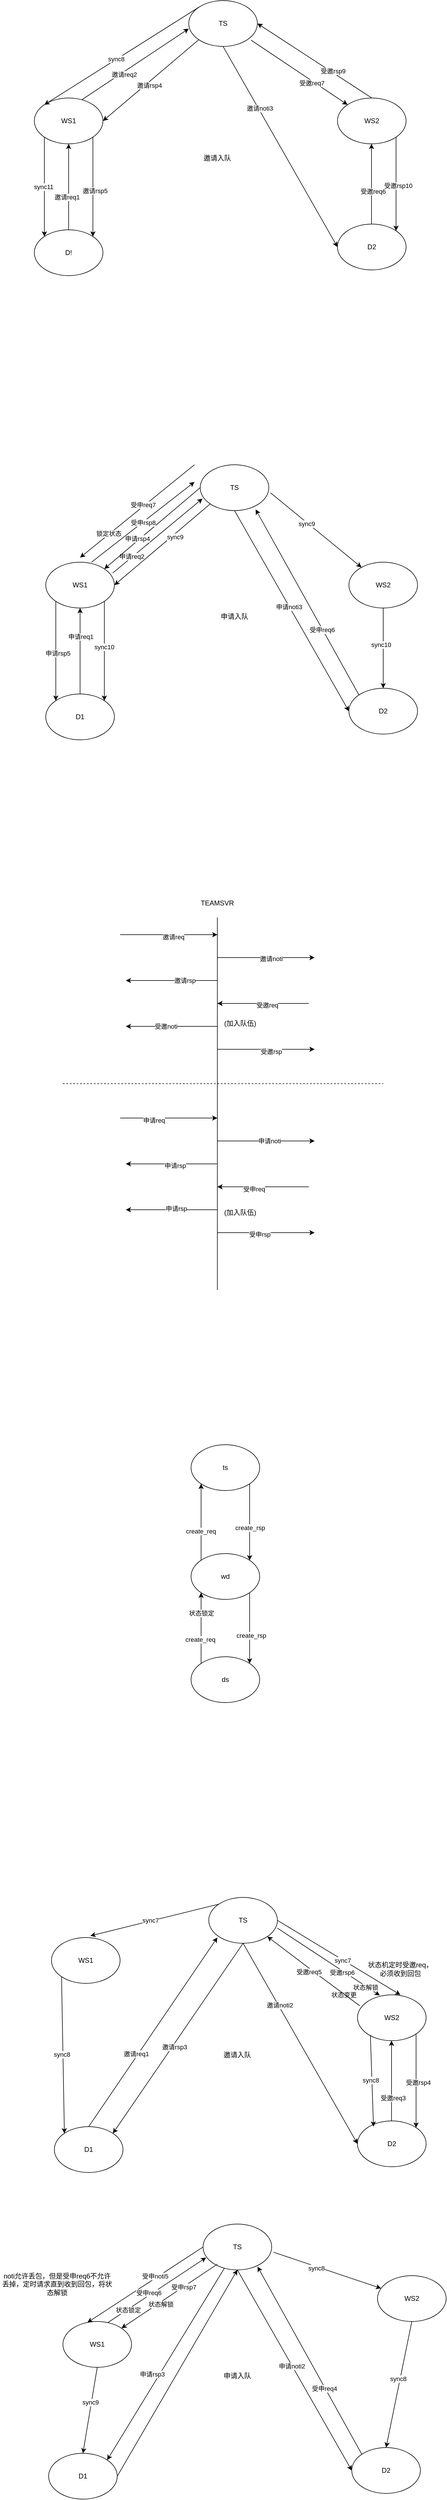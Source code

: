 <mxfile version="21.8.0" type="github">
  <diagram name="第 1 页" id="kYDKt0bIS9psy3Maj4CA">
    <mxGraphModel dx="1055" dy="1135" grid="1" gridSize="10" guides="1" tooltips="1" connect="1" arrows="1" fold="1" page="1" pageScale="1" pageWidth="827" pageHeight="1169" math="0" shadow="0">
      <root>
        <mxCell id="0" />
        <mxCell id="1" parent="0" />
        <mxCell id="k-n6cHFPc8PgsHtmHgzM-1" value="TS" style="ellipse;whiteSpace=wrap;html=1;" parent="1" vertex="1">
          <mxGeometry x="350" y="90" width="120" height="80" as="geometry" />
        </mxCell>
        <mxCell id="k-n6cHFPc8PgsHtmHgzM-2" value="WS1" style="ellipse;whiteSpace=wrap;html=1;" parent="1" vertex="1">
          <mxGeometry x="80" y="260" width="120" height="80" as="geometry" />
        </mxCell>
        <mxCell id="k-n6cHFPc8PgsHtmHgzM-3" value="WS2" style="ellipse;whiteSpace=wrap;html=1;" parent="1" vertex="1">
          <mxGeometry x="610" y="260" width="120" height="80" as="geometry" />
        </mxCell>
        <mxCell id="k-n6cHFPc8PgsHtmHgzM-4" value="D!" style="ellipse;whiteSpace=wrap;html=1;" parent="1" vertex="1">
          <mxGeometry x="80" y="490" width="120" height="80" as="geometry" />
        </mxCell>
        <mxCell id="k-n6cHFPc8PgsHtmHgzM-5" value="D2" style="ellipse;whiteSpace=wrap;html=1;" parent="1" vertex="1">
          <mxGeometry x="610" y="480" width="120" height="80" as="geometry" />
        </mxCell>
        <mxCell id="k-n6cHFPc8PgsHtmHgzM-6" value="" style="endArrow=classic;html=1;rounded=0;entryX=0.5;entryY=1;entryDx=0;entryDy=0;exitX=0.5;exitY=0;exitDx=0;exitDy=0;" parent="1" source="k-n6cHFPc8PgsHtmHgzM-4" target="k-n6cHFPc8PgsHtmHgzM-2" edge="1">
          <mxGeometry width="50" height="50" relative="1" as="geometry">
            <mxPoint x="160" y="480" as="sourcePoint" />
            <mxPoint x="210" y="430" as="targetPoint" />
            <Array as="points">
              <mxPoint x="140" y="420" />
            </Array>
          </mxGeometry>
        </mxCell>
        <mxCell id="k-n6cHFPc8PgsHtmHgzM-71" value="邀请req1" style="edgeLabel;html=1;align=center;verticalAlign=middle;resizable=0;points=[];" parent="k-n6cHFPc8PgsHtmHgzM-6" vertex="1" connectable="0">
          <mxGeometry x="-0.24" y="3" relative="1" as="geometry">
            <mxPoint as="offset" />
          </mxGeometry>
        </mxCell>
        <mxCell id="k-n6cHFPc8PgsHtmHgzM-8" value="" style="endArrow=classic;html=1;rounded=0;entryX=0.5;entryY=1;entryDx=0;entryDy=0;exitX=0.5;exitY=0;exitDx=0;exitDy=0;" parent="1" edge="1">
          <mxGeometry width="50" height="50" relative="1" as="geometry">
            <mxPoint x="669.5" y="480" as="sourcePoint" />
            <mxPoint x="669.5" y="340" as="targetPoint" />
          </mxGeometry>
        </mxCell>
        <mxCell id="k-n6cHFPc8PgsHtmHgzM-76" value="受邀req6" style="edgeLabel;html=1;align=center;verticalAlign=middle;resizable=0;points=[];" parent="k-n6cHFPc8PgsHtmHgzM-8" vertex="1" connectable="0">
          <mxGeometry x="-0.186" y="-1" relative="1" as="geometry">
            <mxPoint x="1" as="offset" />
          </mxGeometry>
        </mxCell>
        <mxCell id="k-n6cHFPc8PgsHtmHgzM-9" value="" style="endArrow=classic;html=1;rounded=0;entryX=0;entryY=0.613;entryDx=0;entryDy=0;exitX=0.692;exitY=0.038;exitDx=0;exitDy=0;exitPerimeter=0;entryPerimeter=0;" parent="1" source="k-n6cHFPc8PgsHtmHgzM-2" target="k-n6cHFPc8PgsHtmHgzM-1" edge="1">
          <mxGeometry width="50" height="50" relative="1" as="geometry">
            <mxPoint x="350" y="280" as="sourcePoint" />
            <mxPoint x="350" y="130" as="targetPoint" />
          </mxGeometry>
        </mxCell>
        <mxCell id="k-n6cHFPc8PgsHtmHgzM-72" value="邀请req2" style="edgeLabel;html=1;align=center;verticalAlign=middle;resizable=0;points=[];" parent="k-n6cHFPc8PgsHtmHgzM-9" vertex="1" connectable="0">
          <mxGeometry x="-0.234" y="-4" relative="1" as="geometry">
            <mxPoint as="offset" />
          </mxGeometry>
        </mxCell>
        <mxCell id="k-n6cHFPc8PgsHtmHgzM-10" value="" style="endArrow=classic;html=1;rounded=0;entryX=1;entryY=0.5;entryDx=0;entryDy=0;exitX=0.5;exitY=0;exitDx=0;exitDy=0;" parent="1" source="k-n6cHFPc8PgsHtmHgzM-3" target="k-n6cHFPc8PgsHtmHgzM-1" edge="1">
          <mxGeometry width="50" height="50" relative="1" as="geometry">
            <mxPoint x="150" y="270" as="sourcePoint" />
            <mxPoint x="360" y="140" as="targetPoint" />
          </mxGeometry>
        </mxCell>
        <mxCell id="k-n6cHFPc8PgsHtmHgzM-78" value="受邀rsp9" style="edgeLabel;html=1;align=center;verticalAlign=middle;resizable=0;points=[];" parent="k-n6cHFPc8PgsHtmHgzM-10" vertex="1" connectable="0">
          <mxGeometry x="-0.303" y="-3" relative="1" as="geometry">
            <mxPoint as="offset" />
          </mxGeometry>
        </mxCell>
        <mxCell id="k-n6cHFPc8PgsHtmHgzM-11" value="" style="endArrow=classic;html=1;rounded=0;entryX=1;entryY=0.5;entryDx=0;entryDy=0;exitX=0;exitY=1;exitDx=0;exitDy=0;" parent="1" source="k-n6cHFPc8PgsHtmHgzM-1" target="k-n6cHFPc8PgsHtmHgzM-2" edge="1">
          <mxGeometry width="50" height="50" relative="1" as="geometry">
            <mxPoint x="673" y="273" as="sourcePoint" />
            <mxPoint x="480" y="140" as="targetPoint" />
          </mxGeometry>
        </mxCell>
        <mxCell id="k-n6cHFPc8PgsHtmHgzM-74" value="邀请rsp4" style="edgeLabel;html=1;align=center;verticalAlign=middle;resizable=0;points=[];" parent="k-n6cHFPc8PgsHtmHgzM-11" vertex="1" connectable="0">
          <mxGeometry x="0.071" y="5" relative="1" as="geometry">
            <mxPoint as="offset" />
          </mxGeometry>
        </mxCell>
        <mxCell id="k-n6cHFPc8PgsHtmHgzM-12" value="" style="endArrow=classic;html=1;rounded=0;exitX=0.908;exitY=0.863;exitDx=0;exitDy=0;exitPerimeter=0;" parent="1" source="k-n6cHFPc8PgsHtmHgzM-1" target="k-n6cHFPc8PgsHtmHgzM-3" edge="1">
          <mxGeometry width="50" height="50" relative="1" as="geometry">
            <mxPoint x="460" y="160" as="sourcePoint" />
            <mxPoint x="192" y="282" as="targetPoint" />
          </mxGeometry>
        </mxCell>
        <mxCell id="k-n6cHFPc8PgsHtmHgzM-77" value="受邀req7" style="edgeLabel;html=1;align=center;verticalAlign=middle;resizable=0;points=[];" parent="k-n6cHFPc8PgsHtmHgzM-12" vertex="1" connectable="0">
          <mxGeometry x="0.275" y="-3" relative="1" as="geometry">
            <mxPoint as="offset" />
          </mxGeometry>
        </mxCell>
        <mxCell id="k-n6cHFPc8PgsHtmHgzM-13" value="" style="endArrow=classic;html=1;rounded=0;exitX=0.5;exitY=1;exitDx=0;exitDy=0;entryX=0;entryY=0.5;entryDx=0;entryDy=0;" parent="1" source="k-n6cHFPc8PgsHtmHgzM-1" target="k-n6cHFPc8PgsHtmHgzM-5" edge="1">
          <mxGeometry width="50" height="50" relative="1" as="geometry">
            <mxPoint x="469" y="169" as="sourcePoint" />
            <mxPoint x="637" y="282" as="targetPoint" />
          </mxGeometry>
        </mxCell>
        <mxCell id="k-n6cHFPc8PgsHtmHgzM-73" value="邀请noti3" style="edgeLabel;html=1;align=center;verticalAlign=middle;resizable=0;points=[];" parent="k-n6cHFPc8PgsHtmHgzM-13" vertex="1" connectable="0">
          <mxGeometry x="-0.377" y="2" relative="1" as="geometry">
            <mxPoint as="offset" />
          </mxGeometry>
        </mxCell>
        <mxCell id="k-n6cHFPc8PgsHtmHgzM-14" value="" style="endArrow=classic;html=1;rounded=0;entryX=1;entryY=0;entryDx=0;entryDy=0;exitX=1;exitY=1;exitDx=0;exitDy=0;" parent="1" source="k-n6cHFPc8PgsHtmHgzM-3" target="k-n6cHFPc8PgsHtmHgzM-5" edge="1">
          <mxGeometry width="50" height="50" relative="1" as="geometry">
            <mxPoint x="679.5" y="490" as="sourcePoint" />
            <mxPoint x="679.5" y="350" as="targetPoint" />
          </mxGeometry>
        </mxCell>
        <mxCell id="k-n6cHFPc8PgsHtmHgzM-82" value="受邀rsp10" style="edgeLabel;html=1;align=center;verticalAlign=middle;resizable=0;points=[];" parent="k-n6cHFPc8PgsHtmHgzM-14" vertex="1" connectable="0">
          <mxGeometry x="0.025" y="3" relative="1" as="geometry">
            <mxPoint as="offset" />
          </mxGeometry>
        </mxCell>
        <mxCell id="k-n6cHFPc8PgsHtmHgzM-15" value="" style="endArrow=classic;html=1;rounded=0;entryX=0;entryY=0;entryDx=0;entryDy=0;exitX=0;exitY=1;exitDx=0;exitDy=0;" parent="1" source="k-n6cHFPc8PgsHtmHgzM-2" target="k-n6cHFPc8PgsHtmHgzM-4" edge="1">
          <mxGeometry width="50" height="50" relative="1" as="geometry">
            <mxPoint x="150" y="500" as="sourcePoint" />
            <mxPoint x="150" y="350" as="targetPoint" />
            <Array as="points" />
          </mxGeometry>
        </mxCell>
        <mxCell id="k-n6cHFPc8PgsHtmHgzM-83" value="sync11" style="edgeLabel;html=1;align=center;verticalAlign=middle;resizable=0;points=[];" parent="k-n6cHFPc8PgsHtmHgzM-15" vertex="1" connectable="0">
          <mxGeometry x="-0.011" y="-2" relative="1" as="geometry">
            <mxPoint as="offset" />
          </mxGeometry>
        </mxCell>
        <mxCell id="k-n6cHFPc8PgsHtmHgzM-16" value="" style="endArrow=classic;html=1;rounded=0;entryX=1;entryY=0;entryDx=0;entryDy=0;exitX=1;exitY=1;exitDx=0;exitDy=0;" parent="1" source="k-n6cHFPc8PgsHtmHgzM-2" target="k-n6cHFPc8PgsHtmHgzM-4" edge="1">
          <mxGeometry width="50" height="50" relative="1" as="geometry">
            <mxPoint x="270" y="490" as="sourcePoint" />
            <mxPoint x="270" y="340" as="targetPoint" />
            <Array as="points" />
          </mxGeometry>
        </mxCell>
        <mxCell id="k-n6cHFPc8PgsHtmHgzM-75" value="邀请rsp5" style="edgeLabel;html=1;align=center;verticalAlign=middle;resizable=0;points=[];" parent="k-n6cHFPc8PgsHtmHgzM-16" vertex="1" connectable="0">
          <mxGeometry x="0.081" y="3" relative="1" as="geometry">
            <mxPoint as="offset" />
          </mxGeometry>
        </mxCell>
        <mxCell id="k-n6cHFPc8PgsHtmHgzM-17" value="" style="endArrow=classic;html=1;rounded=0;entryX=0;entryY=0;entryDx=0;entryDy=0;exitX=0;exitY=0;exitDx=0;exitDy=0;" parent="1" source="k-n6cHFPc8PgsHtmHgzM-1" target="k-n6cHFPc8PgsHtmHgzM-2" edge="1">
          <mxGeometry width="50" height="50" relative="1" as="geometry">
            <mxPoint x="268" y="148" as="sourcePoint" />
            <mxPoint x="90" y="260" as="targetPoint" />
          </mxGeometry>
        </mxCell>
        <mxCell id="k-n6cHFPc8PgsHtmHgzM-79" value="sync8" style="edgeLabel;html=1;align=center;verticalAlign=middle;resizable=0;points=[];" parent="k-n6cHFPc8PgsHtmHgzM-17" vertex="1" connectable="0">
          <mxGeometry x="0.065" y="-1" relative="1" as="geometry">
            <mxPoint as="offset" />
          </mxGeometry>
        </mxCell>
        <mxCell id="k-n6cHFPc8PgsHtmHgzM-18" value="TS" style="ellipse;whiteSpace=wrap;html=1;" parent="1" vertex="1">
          <mxGeometry x="370" y="900" width="120" height="80" as="geometry" />
        </mxCell>
        <mxCell id="k-n6cHFPc8PgsHtmHgzM-19" value="WS1" style="ellipse;whiteSpace=wrap;html=1;" parent="1" vertex="1">
          <mxGeometry x="100" y="1070" width="120" height="80" as="geometry" />
        </mxCell>
        <mxCell id="k-n6cHFPc8PgsHtmHgzM-20" value="WS2" style="ellipse;whiteSpace=wrap;html=1;" parent="1" vertex="1">
          <mxGeometry x="630" y="1070" width="120" height="80" as="geometry" />
        </mxCell>
        <mxCell id="k-n6cHFPc8PgsHtmHgzM-21" value="D1" style="ellipse;whiteSpace=wrap;html=1;" parent="1" vertex="1">
          <mxGeometry x="100" y="1300" width="120" height="80" as="geometry" />
        </mxCell>
        <mxCell id="k-n6cHFPc8PgsHtmHgzM-22" value="D2" style="ellipse;whiteSpace=wrap;html=1;" parent="1" vertex="1">
          <mxGeometry x="630" y="1290" width="120" height="80" as="geometry" />
        </mxCell>
        <mxCell id="k-n6cHFPc8PgsHtmHgzM-23" value="" style="endArrow=classic;html=1;rounded=0;entryX=0.5;entryY=1;entryDx=0;entryDy=0;exitX=0.5;exitY=0;exitDx=0;exitDy=0;" parent="1" source="k-n6cHFPc8PgsHtmHgzM-21" target="k-n6cHFPc8PgsHtmHgzM-19" edge="1">
          <mxGeometry width="50" height="50" relative="1" as="geometry">
            <mxPoint x="180" y="1290" as="sourcePoint" />
            <mxPoint x="230" y="1240" as="targetPoint" />
            <Array as="points">
              <mxPoint x="160" y="1230" />
            </Array>
          </mxGeometry>
        </mxCell>
        <mxCell id="k-n6cHFPc8PgsHtmHgzM-25" value="" style="endArrow=classic;html=1;rounded=0;exitX=0.975;exitY=0.238;exitDx=0;exitDy=0;exitPerimeter=0;entryX=0.033;entryY=0.738;entryDx=0;entryDy=0;entryPerimeter=0;" parent="1" source="k-n6cHFPc8PgsHtmHgzM-19" target="k-n6cHFPc8PgsHtmHgzM-18" edge="1">
          <mxGeometry width="50" height="50" relative="1" as="geometry">
            <mxPoint x="370" y="1090" as="sourcePoint" />
            <mxPoint x="360" y="960" as="targetPoint" />
          </mxGeometry>
        </mxCell>
        <mxCell id="k-n6cHFPc8PgsHtmHgzM-87" value="申请req2" style="edgeLabel;html=1;align=center;verticalAlign=middle;resizable=0;points=[];" parent="k-n6cHFPc8PgsHtmHgzM-25" vertex="1" connectable="0">
          <mxGeometry x="-0.394" y="1" relative="1" as="geometry">
            <mxPoint x="-14" y="11" as="offset" />
          </mxGeometry>
        </mxCell>
        <mxCell id="k-n6cHFPc8PgsHtmHgzM-27" value="" style="endArrow=classic;html=1;rounded=0;entryX=1;entryY=0.5;entryDx=0;entryDy=0;exitX=0;exitY=1;exitDx=0;exitDy=0;" parent="1" source="k-n6cHFPc8PgsHtmHgzM-18" target="k-n6cHFPc8PgsHtmHgzM-19" edge="1">
          <mxGeometry width="50" height="50" relative="1" as="geometry">
            <mxPoint x="693" y="1083" as="sourcePoint" />
            <mxPoint x="500" y="950" as="targetPoint" />
          </mxGeometry>
        </mxCell>
        <mxCell id="k-n6cHFPc8PgsHtmHgzM-96" value="sync9" style="edgeLabel;html=1;align=center;verticalAlign=middle;resizable=0;points=[];" parent="k-n6cHFPc8PgsHtmHgzM-27" vertex="1" connectable="0">
          <mxGeometry x="-0.225" y="4" relative="1" as="geometry">
            <mxPoint as="offset" />
          </mxGeometry>
        </mxCell>
        <mxCell id="k-n6cHFPc8PgsHtmHgzM-28" value="" style="endArrow=classic;html=1;rounded=0;exitX=1.025;exitY=0.613;exitDx=0;exitDy=0;exitPerimeter=0;" parent="1" source="k-n6cHFPc8PgsHtmHgzM-18" target="k-n6cHFPc8PgsHtmHgzM-20" edge="1">
          <mxGeometry width="50" height="50" relative="1" as="geometry">
            <mxPoint x="480" y="970" as="sourcePoint" />
            <mxPoint x="212" y="1092" as="targetPoint" />
          </mxGeometry>
        </mxCell>
        <mxCell id="k-n6cHFPc8PgsHtmHgzM-95" value="sync9" style="edgeLabel;html=1;align=center;verticalAlign=middle;resizable=0;points=[];" parent="k-n6cHFPc8PgsHtmHgzM-28" vertex="1" connectable="0">
          <mxGeometry x="-0.192" y="-2" relative="1" as="geometry">
            <mxPoint as="offset" />
          </mxGeometry>
        </mxCell>
        <mxCell id="k-n6cHFPc8PgsHtmHgzM-29" value="" style="endArrow=classic;html=1;rounded=0;exitX=0.5;exitY=1;exitDx=0;exitDy=0;entryX=0;entryY=0.5;entryDx=0;entryDy=0;" parent="1" source="k-n6cHFPc8PgsHtmHgzM-18" target="k-n6cHFPc8PgsHtmHgzM-22" edge="1">
          <mxGeometry width="50" height="50" relative="1" as="geometry">
            <mxPoint x="489" y="979" as="sourcePoint" />
            <mxPoint x="657" y="1092" as="targetPoint" />
          </mxGeometry>
        </mxCell>
        <mxCell id="k-n6cHFPc8PgsHtmHgzM-88" value="申请noti3" style="edgeLabel;html=1;align=center;verticalAlign=middle;resizable=0;points=[];" parent="k-n6cHFPc8PgsHtmHgzM-29" vertex="1" connectable="0">
          <mxGeometry x="-0.043" y="-1" relative="1" as="geometry">
            <mxPoint as="offset" />
          </mxGeometry>
        </mxCell>
        <mxCell id="k-n6cHFPc8PgsHtmHgzM-30" value="" style="endArrow=classic;html=1;rounded=0;entryX=0.5;entryY=0;entryDx=0;entryDy=0;exitX=0.5;exitY=1;exitDx=0;exitDy=0;" parent="1" source="k-n6cHFPc8PgsHtmHgzM-20" target="k-n6cHFPc8PgsHtmHgzM-22" edge="1">
          <mxGeometry width="50" height="50" relative="1" as="geometry">
            <mxPoint x="699.5" y="1300" as="sourcePoint" />
            <mxPoint x="699.5" y="1160" as="targetPoint" />
          </mxGeometry>
        </mxCell>
        <mxCell id="k-n6cHFPc8PgsHtmHgzM-98" value="sync10" style="edgeLabel;html=1;align=center;verticalAlign=middle;resizable=0;points=[];" parent="k-n6cHFPc8PgsHtmHgzM-30" vertex="1" connectable="0">
          <mxGeometry x="-0.086" y="-4" relative="1" as="geometry">
            <mxPoint as="offset" />
          </mxGeometry>
        </mxCell>
        <mxCell id="k-n6cHFPc8PgsHtmHgzM-31" value="" style="endArrow=classic;html=1;rounded=0;entryX=0;entryY=0;entryDx=0;entryDy=0;exitX=0;exitY=1;exitDx=0;exitDy=0;" parent="1" source="k-n6cHFPc8PgsHtmHgzM-19" target="k-n6cHFPc8PgsHtmHgzM-21" edge="1">
          <mxGeometry width="50" height="50" relative="1" as="geometry">
            <mxPoint x="170" y="1310" as="sourcePoint" />
            <mxPoint x="170" y="1160" as="targetPoint" />
            <Array as="points" />
          </mxGeometry>
        </mxCell>
        <mxCell id="k-n6cHFPc8PgsHtmHgzM-90" value="申请rsp5" style="edgeLabel;html=1;align=center;verticalAlign=middle;resizable=0;points=[];" parent="k-n6cHFPc8PgsHtmHgzM-31" vertex="1" connectable="0">
          <mxGeometry x="0.035" y="3" relative="1" as="geometry">
            <mxPoint as="offset" />
          </mxGeometry>
        </mxCell>
        <mxCell id="k-n6cHFPc8PgsHtmHgzM-32" value="" style="endArrow=classic;html=1;rounded=0;entryX=1;entryY=0;entryDx=0;entryDy=0;exitX=1;exitY=1;exitDx=0;exitDy=0;" parent="1" source="k-n6cHFPc8PgsHtmHgzM-19" target="k-n6cHFPc8PgsHtmHgzM-21" edge="1">
          <mxGeometry width="50" height="50" relative="1" as="geometry">
            <mxPoint x="290" y="1300" as="sourcePoint" />
            <mxPoint x="290" y="1150" as="targetPoint" />
            <Array as="points" />
          </mxGeometry>
        </mxCell>
        <mxCell id="k-n6cHFPc8PgsHtmHgzM-86" value="申请req1" style="edgeLabel;html=1;align=center;verticalAlign=middle;resizable=0;points=[];" parent="k-n6cHFPc8PgsHtmHgzM-32" vertex="1" connectable="0">
          <mxGeometry x="0.184" y="3" relative="1" as="geometry">
            <mxPoint x="-45" y="-41" as="offset" />
          </mxGeometry>
        </mxCell>
        <mxCell id="k-n6cHFPc8PgsHtmHgzM-97" value="sync10" style="edgeLabel;html=1;align=center;verticalAlign=middle;resizable=0;points=[];" parent="k-n6cHFPc8PgsHtmHgzM-32" vertex="1" connectable="0">
          <mxGeometry x="-0.081" y="-1" relative="1" as="geometry">
            <mxPoint as="offset" />
          </mxGeometry>
        </mxCell>
        <mxCell id="k-n6cHFPc8PgsHtmHgzM-33" value="" style="endArrow=classic;html=1;rounded=0;entryX=1;entryY=0;entryDx=0;entryDy=0;exitX=0;exitY=0.5;exitDx=0;exitDy=0;" parent="1" source="k-n6cHFPc8PgsHtmHgzM-18" target="k-n6cHFPc8PgsHtmHgzM-19" edge="1">
          <mxGeometry width="50" height="50" relative="1" as="geometry">
            <mxPoint x="288" y="958" as="sourcePoint" />
            <mxPoint x="110" y="1070" as="targetPoint" />
          </mxGeometry>
        </mxCell>
        <mxCell id="k-n6cHFPc8PgsHtmHgzM-89" value="申请rsp4" style="edgeLabel;html=1;align=center;verticalAlign=middle;resizable=0;points=[];" parent="k-n6cHFPc8PgsHtmHgzM-33" vertex="1" connectable="0">
          <mxGeometry x="0.171" y="-1" relative="1" as="geometry">
            <mxPoint x="-11" y="7" as="offset" />
          </mxGeometry>
        </mxCell>
        <mxCell id="k-n6cHFPc8PgsHtmHgzM-35" value="" style="endArrow=classic;html=1;rounded=0;entryX=1;entryY=0;entryDx=0;entryDy=0;" parent="1" edge="1">
          <mxGeometry width="50" height="50" relative="1" as="geometry">
            <mxPoint x="360" y="900" as="sourcePoint" />
            <mxPoint x="160" y="1062" as="targetPoint" />
          </mxGeometry>
        </mxCell>
        <mxCell id="k-n6cHFPc8PgsHtmHgzM-93" value="锁定状态" style="edgeLabel;html=1;align=center;verticalAlign=middle;resizable=0;points=[];" parent="k-n6cHFPc8PgsHtmHgzM-35" vertex="1" connectable="0">
          <mxGeometry x="0.262" y="-3" relative="1" as="geometry">
            <mxPoint x="-22" y="20" as="offset" />
          </mxGeometry>
        </mxCell>
        <mxCell id="k-n6cHFPc8PgsHtmHgzM-36" value="" style="endArrow=classic;html=1;rounded=0;exitX=0.667;exitY=0;exitDx=0;exitDy=0;exitPerimeter=0;" parent="1" source="k-n6cHFPc8PgsHtmHgzM-19" edge="1">
          <mxGeometry width="50" height="50" relative="1" as="geometry">
            <mxPoint x="200" y="1080" as="sourcePoint" />
            <mxPoint x="360" y="930" as="targetPoint" />
          </mxGeometry>
        </mxCell>
        <mxCell id="k-n6cHFPc8PgsHtmHgzM-92" value="受申req7" style="edgeLabel;html=1;align=center;verticalAlign=middle;resizable=0;points=[];" parent="k-n6cHFPc8PgsHtmHgzM-36" vertex="1" connectable="0">
          <mxGeometry x="0.204" y="-4" relative="1" as="geometry">
            <mxPoint x="-21" y="-19" as="offset" />
          </mxGeometry>
        </mxCell>
        <mxCell id="k-n6cHFPc8PgsHtmHgzM-94" value="受申rsp8" style="edgeLabel;html=1;align=center;verticalAlign=middle;resizable=0;points=[];" parent="k-n6cHFPc8PgsHtmHgzM-36" vertex="1" connectable="0">
          <mxGeometry x="-0.005" y="-1" relative="1" as="geometry">
            <mxPoint as="offset" />
          </mxGeometry>
        </mxCell>
        <mxCell id="k-n6cHFPc8PgsHtmHgzM-37" value="" style="endArrow=classic;html=1;rounded=0;entryX=0.808;entryY=0.975;entryDx=0;entryDy=0;entryPerimeter=0;exitX=0;exitY=0;exitDx=0;exitDy=0;" parent="1" source="k-n6cHFPc8PgsHtmHgzM-22" target="k-n6cHFPc8PgsHtmHgzM-18" edge="1">
          <mxGeometry width="50" height="50" relative="1" as="geometry">
            <mxPoint x="650" y="1260" as="sourcePoint" />
            <mxPoint x="640" y="1340" as="targetPoint" />
          </mxGeometry>
        </mxCell>
        <mxCell id="k-n6cHFPc8PgsHtmHgzM-91" value="受申req6" style="edgeLabel;html=1;align=center;verticalAlign=middle;resizable=0;points=[];" parent="k-n6cHFPc8PgsHtmHgzM-37" vertex="1" connectable="0">
          <mxGeometry x="-0.294" y="1" relative="1" as="geometry">
            <mxPoint as="offset" />
          </mxGeometry>
        </mxCell>
        <mxCell id="k-n6cHFPc8PgsHtmHgzM-38" value="邀请入队" style="text;html=1;strokeColor=none;fillColor=none;align=center;verticalAlign=middle;whiteSpace=wrap;rounded=0;" parent="1" vertex="1">
          <mxGeometry x="370" y="350" width="60" height="30" as="geometry" />
        </mxCell>
        <mxCell id="k-n6cHFPc8PgsHtmHgzM-39" value="申请入队" style="text;html=1;strokeColor=none;fillColor=none;align=center;verticalAlign=middle;whiteSpace=wrap;rounded=0;" parent="1" vertex="1">
          <mxGeometry x="400" y="1150" width="60" height="30" as="geometry" />
        </mxCell>
        <mxCell id="k-n6cHFPc8PgsHtmHgzM-40" value="" style="endArrow=none;html=1;rounded=0;arcSize=12;" parent="1" edge="1">
          <mxGeometry width="50" height="50" relative="1" as="geometry">
            <mxPoint x="400" y="2340" as="sourcePoint" />
            <mxPoint x="400" y="1690" as="targetPoint" />
          </mxGeometry>
        </mxCell>
        <mxCell id="k-n6cHFPc8PgsHtmHgzM-41" value="" style="endArrow=classic;html=1;rounded=0;arcSize=12;" parent="1" edge="1">
          <mxGeometry width="50" height="50" relative="1" as="geometry">
            <mxPoint x="230" y="1720" as="sourcePoint" />
            <mxPoint x="400" y="1720" as="targetPoint" />
          </mxGeometry>
        </mxCell>
        <mxCell id="k-n6cHFPc8PgsHtmHgzM-47" value="邀请req" style="edgeLabel;html=1;align=center;verticalAlign=middle;resizable=0;points=[];arcSize=12;" parent="k-n6cHFPc8PgsHtmHgzM-41" vertex="1" connectable="0">
          <mxGeometry x="0.094" y="-4" relative="1" as="geometry">
            <mxPoint as="offset" />
          </mxGeometry>
        </mxCell>
        <mxCell id="k-n6cHFPc8PgsHtmHgzM-42" value="" style="endArrow=classic;html=1;rounded=0;arcSize=12;" parent="1" edge="1">
          <mxGeometry width="50" height="50" relative="1" as="geometry">
            <mxPoint x="400" y="1760" as="sourcePoint" />
            <mxPoint x="570" y="1760" as="targetPoint" />
          </mxGeometry>
        </mxCell>
        <mxCell id="k-n6cHFPc8PgsHtmHgzM-48" value="邀请noti" style="edgeLabel;html=1;align=center;verticalAlign=middle;resizable=0;points=[];arcSize=12;" parent="k-n6cHFPc8PgsHtmHgzM-42" vertex="1" connectable="0">
          <mxGeometry x="0.106" y="-2" relative="1" as="geometry">
            <mxPoint as="offset" />
          </mxGeometry>
        </mxCell>
        <mxCell id="k-n6cHFPc8PgsHtmHgzM-43" value="" style="endArrow=classic;html=1;rounded=0;arcSize=12;" parent="1" edge="1">
          <mxGeometry width="50" height="50" relative="1" as="geometry">
            <mxPoint x="400" y="1920" as="sourcePoint" />
            <mxPoint x="570" y="1920" as="targetPoint" />
          </mxGeometry>
        </mxCell>
        <mxCell id="k-n6cHFPc8PgsHtmHgzM-51" value="受邀rsp" style="edgeLabel;html=1;align=center;verticalAlign=middle;resizable=0;points=[];arcSize=12;" parent="k-n6cHFPc8PgsHtmHgzM-43" vertex="1" connectable="0">
          <mxGeometry x="0.106" y="-4" relative="1" as="geometry">
            <mxPoint as="offset" />
          </mxGeometry>
        </mxCell>
        <mxCell id="k-n6cHFPc8PgsHtmHgzM-44" value="" style="endArrow=classic;html=1;rounded=0;arcSize=12;" parent="1" edge="1">
          <mxGeometry width="50" height="50" relative="1" as="geometry">
            <mxPoint x="230" y="2040" as="sourcePoint" />
            <mxPoint x="400" y="2040" as="targetPoint" />
          </mxGeometry>
        </mxCell>
        <mxCell id="k-n6cHFPc8PgsHtmHgzM-52" value="申请req" style="edgeLabel;html=1;align=center;verticalAlign=middle;resizable=0;points=[];arcSize=12;" parent="k-n6cHFPc8PgsHtmHgzM-44" vertex="1" connectable="0">
          <mxGeometry x="-0.306" y="-4" relative="1" as="geometry">
            <mxPoint as="offset" />
          </mxGeometry>
        </mxCell>
        <mxCell id="k-n6cHFPc8PgsHtmHgzM-45" value="" style="endArrow=classic;html=1;rounded=0;arcSize=12;" parent="1" edge="1">
          <mxGeometry width="50" height="50" relative="1" as="geometry">
            <mxPoint x="400" y="2080" as="sourcePoint" />
            <mxPoint x="570" y="2080" as="targetPoint" />
          </mxGeometry>
        </mxCell>
        <mxCell id="k-n6cHFPc8PgsHtmHgzM-53" value="申请noti" style="edgeLabel;html=1;align=center;verticalAlign=middle;resizable=0;points=[];arcSize=12;" parent="k-n6cHFPc8PgsHtmHgzM-45" vertex="1" connectable="0">
          <mxGeometry x="0.071" relative="1" as="geometry">
            <mxPoint as="offset" />
          </mxGeometry>
        </mxCell>
        <mxCell id="k-n6cHFPc8PgsHtmHgzM-46" value="" style="endArrow=classic;html=1;rounded=0;arcSize=12;" parent="1" edge="1">
          <mxGeometry width="50" height="50" relative="1" as="geometry">
            <mxPoint x="400" y="2240" as="sourcePoint" />
            <mxPoint x="570" y="2240" as="targetPoint" />
          </mxGeometry>
        </mxCell>
        <mxCell id="k-n6cHFPc8PgsHtmHgzM-69" value="受申rsp" style="edgeLabel;html=1;align=center;verticalAlign=middle;resizable=0;points=[];arcSize=12;" parent="k-n6cHFPc8PgsHtmHgzM-46" vertex="1" connectable="0">
          <mxGeometry x="-0.129" y="-3" relative="1" as="geometry">
            <mxPoint as="offset" />
          </mxGeometry>
        </mxCell>
        <mxCell id="k-n6cHFPc8PgsHtmHgzM-50" value="TEAMSVR" style="text;html=1;strokeColor=none;fillColor=none;align=center;verticalAlign=middle;whiteSpace=wrap;rounded=0;arcSize=12;" parent="1" vertex="1">
          <mxGeometry x="370" y="1650" width="60" height="30" as="geometry" />
        </mxCell>
        <mxCell id="k-n6cHFPc8PgsHtmHgzM-54" value="" style="endArrow=classic;html=1;rounded=0;arcSize=12;" parent="1" edge="1">
          <mxGeometry width="50" height="50" relative="1" as="geometry">
            <mxPoint x="400" y="1800" as="sourcePoint" />
            <mxPoint x="240" y="1800" as="targetPoint" />
          </mxGeometry>
        </mxCell>
        <mxCell id="k-n6cHFPc8PgsHtmHgzM-61" value="邀请rsp" style="edgeLabel;html=1;align=center;verticalAlign=middle;resizable=0;points=[];arcSize=12;" parent="k-n6cHFPc8PgsHtmHgzM-54" vertex="1" connectable="0">
          <mxGeometry x="-0.287" relative="1" as="geometry">
            <mxPoint as="offset" />
          </mxGeometry>
        </mxCell>
        <mxCell id="k-n6cHFPc8PgsHtmHgzM-55" value="" style="endArrow=classic;html=1;rounded=0;arcSize=12;" parent="1" edge="1">
          <mxGeometry width="50" height="50" relative="1" as="geometry">
            <mxPoint x="560" y="1840" as="sourcePoint" />
            <mxPoint x="400" y="1840" as="targetPoint" />
          </mxGeometry>
        </mxCell>
        <mxCell id="k-n6cHFPc8PgsHtmHgzM-62" value="受邀req" style="edgeLabel;html=1;align=center;verticalAlign=middle;resizable=0;points=[];arcSize=12;" parent="k-n6cHFPc8PgsHtmHgzM-55" vertex="1" connectable="0">
          <mxGeometry x="-0.087" y="3" relative="1" as="geometry">
            <mxPoint as="offset" />
          </mxGeometry>
        </mxCell>
        <mxCell id="k-n6cHFPc8PgsHtmHgzM-56" value="" style="endArrow=classic;html=1;rounded=0;arcSize=12;" parent="1" edge="1">
          <mxGeometry width="50" height="50" relative="1" as="geometry">
            <mxPoint x="400" y="1880" as="sourcePoint" />
            <mxPoint x="240" y="1880" as="targetPoint" />
          </mxGeometry>
        </mxCell>
        <mxCell id="k-n6cHFPc8PgsHtmHgzM-63" value="受邀noti" style="edgeLabel;html=1;align=center;verticalAlign=middle;resizable=0;points=[];arcSize=12;" parent="k-n6cHFPc8PgsHtmHgzM-56" vertex="1" connectable="0">
          <mxGeometry x="0.125" relative="1" as="geometry">
            <mxPoint as="offset" />
          </mxGeometry>
        </mxCell>
        <mxCell id="k-n6cHFPc8PgsHtmHgzM-57" value="" style="endArrow=classic;html=1;rounded=0;arcSize=12;" parent="1" edge="1">
          <mxGeometry width="50" height="50" relative="1" as="geometry">
            <mxPoint x="400" y="2120" as="sourcePoint" />
            <mxPoint x="240" y="2120" as="targetPoint" />
          </mxGeometry>
        </mxCell>
        <mxCell id="k-n6cHFPc8PgsHtmHgzM-67" value="申请rsp" style="edgeLabel;html=1;align=center;verticalAlign=middle;resizable=0;points=[];arcSize=12;" parent="k-n6cHFPc8PgsHtmHgzM-57" vertex="1" connectable="0">
          <mxGeometry x="-0.075" y="3" relative="1" as="geometry">
            <mxPoint as="offset" />
          </mxGeometry>
        </mxCell>
        <mxCell id="k-n6cHFPc8PgsHtmHgzM-58" value="" style="endArrow=classic;html=1;rounded=0;arcSize=12;" parent="1" edge="1">
          <mxGeometry width="50" height="50" relative="1" as="geometry">
            <mxPoint x="560" y="2160" as="sourcePoint" />
            <mxPoint x="400" y="2160" as="targetPoint" />
          </mxGeometry>
        </mxCell>
        <mxCell id="k-n6cHFPc8PgsHtmHgzM-65" value="受申req" style="edgeLabel;html=1;align=center;verticalAlign=middle;resizable=0;points=[];arcSize=12;" parent="k-n6cHFPc8PgsHtmHgzM-58" vertex="1" connectable="0">
          <mxGeometry x="0.2" y="4" relative="1" as="geometry">
            <mxPoint as="offset" />
          </mxGeometry>
        </mxCell>
        <mxCell id="k-n6cHFPc8PgsHtmHgzM-59" value="" style="endArrow=classic;html=1;rounded=0;arcSize=12;" parent="1" edge="1">
          <mxGeometry width="50" height="50" relative="1" as="geometry">
            <mxPoint x="400" y="2200" as="sourcePoint" />
            <mxPoint x="240" y="2200" as="targetPoint" />
          </mxGeometry>
        </mxCell>
        <mxCell id="k-n6cHFPc8PgsHtmHgzM-68" value="申请rsp" style="edgeLabel;html=1;align=center;verticalAlign=middle;resizable=0;points=[];arcSize=12;" parent="k-n6cHFPc8PgsHtmHgzM-59" vertex="1" connectable="0">
          <mxGeometry x="-0.1" y="-2" relative="1" as="geometry">
            <mxPoint as="offset" />
          </mxGeometry>
        </mxCell>
        <mxCell id="k-n6cHFPc8PgsHtmHgzM-60" value="" style="endArrow=none;dashed=1;html=1;rounded=0;" parent="1" edge="1">
          <mxGeometry width="50" height="50" relative="1" as="geometry">
            <mxPoint x="130" y="1980" as="sourcePoint" />
            <mxPoint x="690" y="1980" as="targetPoint" />
          </mxGeometry>
        </mxCell>
        <mxCell id="k-n6cHFPc8PgsHtmHgzM-64" value="(加入队伍)" style="text;html=1;strokeColor=none;fillColor=none;align=center;verticalAlign=middle;whiteSpace=wrap;rounded=0;arcSize=12;" parent="1" vertex="1">
          <mxGeometry x="410" y="1860" width="60" height="30" as="geometry" />
        </mxCell>
        <mxCell id="k-n6cHFPc8PgsHtmHgzM-70" value="(加入队伍)" style="text;html=1;strokeColor=none;fillColor=none;align=center;verticalAlign=middle;whiteSpace=wrap;rounded=0;arcSize=12;" parent="1" vertex="1">
          <mxGeometry x="410" y="2190" width="60" height="30" as="geometry" />
        </mxCell>
        <mxCell id="k-n6cHFPc8PgsHtmHgzM-99" value="ts" style="ellipse;whiteSpace=wrap;html=1;" parent="1" vertex="1">
          <mxGeometry x="354" y="2610" width="120" height="80" as="geometry" />
        </mxCell>
        <mxCell id="k-n6cHFPc8PgsHtmHgzM-100" value="wd" style="ellipse;whiteSpace=wrap;html=1;" parent="1" vertex="1">
          <mxGeometry x="354" y="2800" width="120" height="80" as="geometry" />
        </mxCell>
        <mxCell id="k-n6cHFPc8PgsHtmHgzM-102" value="ds" style="ellipse;whiteSpace=wrap;html=1;" parent="1" vertex="1">
          <mxGeometry x="354" y="2980" width="120" height="80" as="geometry" />
        </mxCell>
        <mxCell id="k-n6cHFPc8PgsHtmHgzM-104" value="" style="endArrow=classic;html=1;rounded=0;exitX=0;exitY=0;exitDx=0;exitDy=0;entryX=0;entryY=1;entryDx=0;entryDy=0;" parent="1" source="k-n6cHFPc8PgsHtmHgzM-102" target="k-n6cHFPc8PgsHtmHgzM-100" edge="1">
          <mxGeometry width="50" height="50" relative="1" as="geometry">
            <mxPoint x="380" y="2920" as="sourcePoint" />
            <mxPoint x="430" y="2870" as="targetPoint" />
          </mxGeometry>
        </mxCell>
        <mxCell id="k-n6cHFPc8PgsHtmHgzM-108" value="create_req" style="edgeLabel;html=1;align=center;verticalAlign=middle;resizable=0;points=[];" parent="k-n6cHFPc8PgsHtmHgzM-104" vertex="1" connectable="0">
          <mxGeometry x="-0.032" y="-1" relative="1" as="geometry">
            <mxPoint x="-3" y="18" as="offset" />
          </mxGeometry>
        </mxCell>
        <mxCell id="k-n6cHFPc8PgsHtmHgzM-111" value="状态锁定" style="edgeLabel;html=1;align=center;verticalAlign=middle;resizable=0;points=[];" parent="k-n6cHFPc8PgsHtmHgzM-104" vertex="1" connectable="0">
          <mxGeometry x="0.421" relative="1" as="geometry">
            <mxPoint as="offset" />
          </mxGeometry>
        </mxCell>
        <mxCell id="k-n6cHFPc8PgsHtmHgzM-105" value="" style="endArrow=classic;html=1;rounded=0;exitX=1;exitY=1;exitDx=0;exitDy=0;entryX=1;entryY=0;entryDx=0;entryDy=0;" parent="1" source="k-n6cHFPc8PgsHtmHgzM-100" target="k-n6cHFPc8PgsHtmHgzM-102" edge="1">
          <mxGeometry width="50" height="50" relative="1" as="geometry">
            <mxPoint x="590" y="3064" as="sourcePoint" />
            <mxPoint x="590" y="2890" as="targetPoint" />
          </mxGeometry>
        </mxCell>
        <mxCell id="k-n6cHFPc8PgsHtmHgzM-113" value="create_rsp" style="edgeLabel;html=1;align=center;verticalAlign=middle;resizable=0;points=[];" parent="k-n6cHFPc8PgsHtmHgzM-105" vertex="1" connectable="0">
          <mxGeometry x="0.211" y="2" relative="1" as="geometry">
            <mxPoint as="offset" />
          </mxGeometry>
        </mxCell>
        <mxCell id="k-n6cHFPc8PgsHtmHgzM-106" value="" style="endArrow=classic;html=1;rounded=0;entryX=0;entryY=1;entryDx=0;entryDy=0;exitX=0;exitY=0;exitDx=0;exitDy=0;" parent="1" source="k-n6cHFPc8PgsHtmHgzM-100" target="k-n6cHFPc8PgsHtmHgzM-99" edge="1">
          <mxGeometry width="50" height="50" relative="1" as="geometry">
            <mxPoint x="353" y="2844" as="sourcePoint" />
            <mxPoint x="353" y="2670" as="targetPoint" />
          </mxGeometry>
        </mxCell>
        <mxCell id="k-n6cHFPc8PgsHtmHgzM-109" value="create_req" style="edgeLabel;html=1;align=center;verticalAlign=middle;resizable=0;points=[];" parent="k-n6cHFPc8PgsHtmHgzM-106" vertex="1" connectable="0">
          <mxGeometry x="-0.24" y="1" relative="1" as="geometry">
            <mxPoint as="offset" />
          </mxGeometry>
        </mxCell>
        <mxCell id="k-n6cHFPc8PgsHtmHgzM-107" value="" style="endArrow=classic;html=1;rounded=0;entryX=1;entryY=0;entryDx=0;entryDy=0;exitX=1;exitY=1;exitDx=0;exitDy=0;" parent="1" source="k-n6cHFPc8PgsHtmHgzM-99" target="k-n6cHFPc8PgsHtmHgzM-100" edge="1">
          <mxGeometry width="50" height="50" relative="1" as="geometry">
            <mxPoint x="534" y="2834" as="sourcePoint" />
            <mxPoint x="530" y="2690" as="targetPoint" />
          </mxGeometry>
        </mxCell>
        <mxCell id="k-n6cHFPc8PgsHtmHgzM-112" value="create_rsp" style="edgeLabel;html=1;align=center;verticalAlign=middle;resizable=0;points=[];" parent="k-n6cHFPc8PgsHtmHgzM-107" vertex="1" connectable="0">
          <mxGeometry x="0.15" relative="1" as="geometry">
            <mxPoint as="offset" />
          </mxGeometry>
        </mxCell>
        <mxCell id="n1iCXKJO0722P-5B4_Fn-1" value="TS" style="ellipse;whiteSpace=wrap;html=1;" vertex="1" parent="1">
          <mxGeometry x="385" y="3400" width="120" height="80" as="geometry" />
        </mxCell>
        <mxCell id="n1iCXKJO0722P-5B4_Fn-2" value="WS1" style="ellipse;whiteSpace=wrap;html=1;" vertex="1" parent="1">
          <mxGeometry x="110" y="3470" width="120" height="80" as="geometry" />
        </mxCell>
        <mxCell id="n1iCXKJO0722P-5B4_Fn-3" value="WS2" style="ellipse;whiteSpace=wrap;html=1;" vertex="1" parent="1">
          <mxGeometry x="645" y="3570" width="120" height="80" as="geometry" />
        </mxCell>
        <mxCell id="n1iCXKJO0722P-5B4_Fn-4" value="D1" style="ellipse;whiteSpace=wrap;html=1;" vertex="1" parent="1">
          <mxGeometry x="115" y="3800" width="120" height="80" as="geometry" />
        </mxCell>
        <mxCell id="n1iCXKJO0722P-5B4_Fn-5" value="D2" style="ellipse;whiteSpace=wrap;html=1;" vertex="1" parent="1">
          <mxGeometry x="645" y="3790" width="120" height="80" as="geometry" />
        </mxCell>
        <mxCell id="n1iCXKJO0722P-5B4_Fn-6" value="" style="endArrow=classic;html=1;rounded=0;exitX=0.5;exitY=0;exitDx=0;exitDy=0;" edge="1" source="n1iCXKJO0722P-5B4_Fn-4" parent="1">
          <mxGeometry width="50" height="50" relative="1" as="geometry">
            <mxPoint x="195" y="3790" as="sourcePoint" />
            <mxPoint x="400" y="3470" as="targetPoint" />
            <Array as="points" />
          </mxGeometry>
        </mxCell>
        <mxCell id="n1iCXKJO0722P-5B4_Fn-7" value="邀请req1" style="edgeLabel;html=1;align=center;verticalAlign=middle;resizable=0;points=[];" vertex="1" connectable="0" parent="n1iCXKJO0722P-5B4_Fn-6">
          <mxGeometry x="-0.24" y="3" relative="1" as="geometry">
            <mxPoint as="offset" />
          </mxGeometry>
        </mxCell>
        <mxCell id="n1iCXKJO0722P-5B4_Fn-8" value="" style="endArrow=classic;html=1;rounded=0;entryX=0.5;entryY=1;entryDx=0;entryDy=0;exitX=0.5;exitY=0;exitDx=0;exitDy=0;" edge="1" parent="1">
          <mxGeometry width="50" height="50" relative="1" as="geometry">
            <mxPoint x="704.5" y="3790" as="sourcePoint" />
            <mxPoint x="704.5" y="3650" as="targetPoint" />
          </mxGeometry>
        </mxCell>
        <mxCell id="n1iCXKJO0722P-5B4_Fn-9" value="受邀req3" style="edgeLabel;html=1;align=center;verticalAlign=middle;resizable=0;points=[];" vertex="1" connectable="0" parent="n1iCXKJO0722P-5B4_Fn-8">
          <mxGeometry x="-0.186" y="-1" relative="1" as="geometry">
            <mxPoint x="1" y="17" as="offset" />
          </mxGeometry>
        </mxCell>
        <mxCell id="n1iCXKJO0722P-5B4_Fn-29" value="状态变更" style="edgeLabel;html=1;align=center;verticalAlign=middle;resizable=0;points=[];" vertex="1" connectable="0" parent="n1iCXKJO0722P-5B4_Fn-8">
          <mxGeometry x="0.471" y="3" relative="1" as="geometry">
            <mxPoint x="-81" y="-117" as="offset" />
          </mxGeometry>
        </mxCell>
        <mxCell id="n1iCXKJO0722P-5B4_Fn-12" value="" style="endArrow=classic;html=1;rounded=0;exitX=0.033;exitY=0.238;exitDx=0;exitDy=0;exitPerimeter=0;entryX=1;entryY=1;entryDx=0;entryDy=0;" edge="1" source="n1iCXKJO0722P-5B4_Fn-3" target="n1iCXKJO0722P-5B4_Fn-1" parent="1">
          <mxGeometry width="50" height="50" relative="1" as="geometry">
            <mxPoint x="640" y="3600" as="sourcePoint" />
            <mxPoint x="510" y="3500" as="targetPoint" />
            <Array as="points">
              <mxPoint x="569" y="3530" />
            </Array>
          </mxGeometry>
        </mxCell>
        <mxCell id="n1iCXKJO0722P-5B4_Fn-13" value="受邀req5" style="edgeLabel;html=1;align=center;verticalAlign=middle;resizable=0;points=[];" vertex="1" connectable="0" parent="n1iCXKJO0722P-5B4_Fn-12">
          <mxGeometry x="-0.303" y="-3" relative="1" as="geometry">
            <mxPoint x="-34" y="-15" as="offset" />
          </mxGeometry>
        </mxCell>
        <mxCell id="n1iCXKJO0722P-5B4_Fn-16" value="" style="endArrow=classic;html=1;rounded=0;exitX=0.908;exitY=0.863;exitDx=0;exitDy=0;exitPerimeter=0;entryX=0.325;entryY=0.013;entryDx=0;entryDy=0;entryPerimeter=0;" edge="1" target="n1iCXKJO0722P-5B4_Fn-3" parent="1">
          <mxGeometry width="50" height="50" relative="1" as="geometry">
            <mxPoint x="505" y="3453.63" as="sourcePoint" />
            <mxPoint x="673.513" y="3566.373" as="targetPoint" />
          </mxGeometry>
        </mxCell>
        <mxCell id="n1iCXKJO0722P-5B4_Fn-17" value="受邀rsp6" style="edgeLabel;html=1;align=center;verticalAlign=middle;resizable=0;points=[];" vertex="1" connectable="0" parent="n1iCXKJO0722P-5B4_Fn-16">
          <mxGeometry x="0.275" y="-3" relative="1" as="geometry">
            <mxPoint as="offset" />
          </mxGeometry>
        </mxCell>
        <mxCell id="n1iCXKJO0722P-5B4_Fn-106" value="状态解锁" style="edgeLabel;html=1;align=center;verticalAlign=middle;resizable=0;points=[];" vertex="1" connectable="0" parent="n1iCXKJO0722P-5B4_Fn-16">
          <mxGeometry x="0.729" y="-2" relative="1" as="geometry">
            <mxPoint as="offset" />
          </mxGeometry>
        </mxCell>
        <mxCell id="n1iCXKJO0722P-5B4_Fn-18" value="" style="endArrow=classic;html=1;rounded=0;exitX=0.5;exitY=1;exitDx=0;exitDy=0;entryX=0;entryY=0.5;entryDx=0;entryDy=0;" edge="1" source="n1iCXKJO0722P-5B4_Fn-1" target="n1iCXKJO0722P-5B4_Fn-5" parent="1">
          <mxGeometry width="50" height="50" relative="1" as="geometry">
            <mxPoint x="504" y="3479" as="sourcePoint" />
            <mxPoint x="672" y="3592" as="targetPoint" />
          </mxGeometry>
        </mxCell>
        <mxCell id="n1iCXKJO0722P-5B4_Fn-19" value="邀请noti2" style="edgeLabel;html=1;align=center;verticalAlign=middle;resizable=0;points=[];" vertex="1" connectable="0" parent="n1iCXKJO0722P-5B4_Fn-18">
          <mxGeometry x="-0.377" y="2" relative="1" as="geometry">
            <mxPoint as="offset" />
          </mxGeometry>
        </mxCell>
        <mxCell id="n1iCXKJO0722P-5B4_Fn-20" value="" style="endArrow=classic;html=1;rounded=0;entryX=1;entryY=0;entryDx=0;entryDy=0;exitX=1;exitY=1;exitDx=0;exitDy=0;" edge="1" source="n1iCXKJO0722P-5B4_Fn-3" target="n1iCXKJO0722P-5B4_Fn-5" parent="1">
          <mxGeometry width="50" height="50" relative="1" as="geometry">
            <mxPoint x="714.5" y="3800" as="sourcePoint" />
            <mxPoint x="714.5" y="3660" as="targetPoint" />
          </mxGeometry>
        </mxCell>
        <mxCell id="n1iCXKJO0722P-5B4_Fn-21" value="受邀rsp4" style="edgeLabel;html=1;align=center;verticalAlign=middle;resizable=0;points=[];" vertex="1" connectable="0" parent="n1iCXKJO0722P-5B4_Fn-20">
          <mxGeometry x="0.025" y="3" relative="1" as="geometry">
            <mxPoint as="offset" />
          </mxGeometry>
        </mxCell>
        <mxCell id="n1iCXKJO0722P-5B4_Fn-22" value="" style="endArrow=classic;html=1;rounded=0;entryX=0;entryY=0;entryDx=0;entryDy=0;exitX=0;exitY=1;exitDx=0;exitDy=0;" edge="1" source="n1iCXKJO0722P-5B4_Fn-2" target="n1iCXKJO0722P-5B4_Fn-4" parent="1">
          <mxGeometry width="50" height="50" relative="1" as="geometry">
            <mxPoint x="185" y="3810" as="sourcePoint" />
            <mxPoint x="185" y="3660" as="targetPoint" />
            <Array as="points" />
          </mxGeometry>
        </mxCell>
        <mxCell id="n1iCXKJO0722P-5B4_Fn-23" value="sync8" style="edgeLabel;html=1;align=center;verticalAlign=middle;resizable=0;points=[];" vertex="1" connectable="0" parent="n1iCXKJO0722P-5B4_Fn-22">
          <mxGeometry x="-0.011" y="-2" relative="1" as="geometry">
            <mxPoint as="offset" />
          </mxGeometry>
        </mxCell>
        <mxCell id="n1iCXKJO0722P-5B4_Fn-24" value="" style="endArrow=classic;html=1;rounded=0;entryX=1;entryY=0;entryDx=0;entryDy=0;exitX=0.5;exitY=1;exitDx=0;exitDy=0;" edge="1" source="n1iCXKJO0722P-5B4_Fn-1" target="n1iCXKJO0722P-5B4_Fn-4" parent="1">
          <mxGeometry width="50" height="50" relative="1" as="geometry">
            <mxPoint x="305" y="3800" as="sourcePoint" />
            <mxPoint x="305" y="3650" as="targetPoint" />
            <Array as="points" />
          </mxGeometry>
        </mxCell>
        <mxCell id="n1iCXKJO0722P-5B4_Fn-25" value="邀请rsp3" style="edgeLabel;html=1;align=center;verticalAlign=middle;resizable=0;points=[];" vertex="1" connectable="0" parent="n1iCXKJO0722P-5B4_Fn-24">
          <mxGeometry x="0.081" y="3" relative="1" as="geometry">
            <mxPoint as="offset" />
          </mxGeometry>
        </mxCell>
        <mxCell id="n1iCXKJO0722P-5B4_Fn-26" value="" style="endArrow=classic;html=1;rounded=0;entryX=0.567;entryY=-0.037;entryDx=0;entryDy=0;exitX=0;exitY=0;exitDx=0;exitDy=0;entryPerimeter=0;" edge="1" source="n1iCXKJO0722P-5B4_Fn-1" target="n1iCXKJO0722P-5B4_Fn-2" parent="1">
          <mxGeometry width="50" height="50" relative="1" as="geometry">
            <mxPoint x="303" y="3458" as="sourcePoint" />
            <mxPoint x="125" y="3570" as="targetPoint" />
          </mxGeometry>
        </mxCell>
        <mxCell id="n1iCXKJO0722P-5B4_Fn-27" value="sync7" style="edgeLabel;html=1;align=center;verticalAlign=middle;resizable=0;points=[];" vertex="1" connectable="0" parent="n1iCXKJO0722P-5B4_Fn-26">
          <mxGeometry x="0.065" y="-1" relative="1" as="geometry">
            <mxPoint as="offset" />
          </mxGeometry>
        </mxCell>
        <mxCell id="n1iCXKJO0722P-5B4_Fn-28" value="邀请入队" style="text;html=1;strokeColor=none;fillColor=none;align=center;verticalAlign=middle;whiteSpace=wrap;rounded=0;" vertex="1" parent="1">
          <mxGeometry x="405" y="3660" width="60" height="30" as="geometry" />
        </mxCell>
        <mxCell id="n1iCXKJO0722P-5B4_Fn-30" value="状态机定时受邀req，必须收到回包" style="text;html=1;strokeColor=none;fillColor=none;align=center;verticalAlign=middle;whiteSpace=wrap;rounded=0;" vertex="1" parent="1">
          <mxGeometry x="660" y="3510" width="120" height="30" as="geometry" />
        </mxCell>
        <mxCell id="n1iCXKJO0722P-5B4_Fn-31" value="" style="endArrow=classic;html=1;rounded=0;entryX=0.625;entryY=0;entryDx=0;entryDy=0;exitX=1;exitY=0.5;exitDx=0;exitDy=0;entryPerimeter=0;" edge="1" parent="1" source="n1iCXKJO0722P-5B4_Fn-1" target="n1iCXKJO0722P-5B4_Fn-3">
          <mxGeometry width="50" height="50" relative="1" as="geometry">
            <mxPoint x="413" y="3422" as="sourcePoint" />
            <mxPoint x="188" y="3477" as="targetPoint" />
          </mxGeometry>
        </mxCell>
        <mxCell id="n1iCXKJO0722P-5B4_Fn-32" value="sync7" style="edgeLabel;html=1;align=center;verticalAlign=middle;resizable=0;points=[];" vertex="1" connectable="0" parent="n1iCXKJO0722P-5B4_Fn-31">
          <mxGeometry x="0.065" y="-1" relative="1" as="geometry">
            <mxPoint as="offset" />
          </mxGeometry>
        </mxCell>
        <mxCell id="n1iCXKJO0722P-5B4_Fn-33" value="" style="endArrow=classic;html=1;rounded=0;exitX=0;exitY=1;exitDx=0;exitDy=0;" edge="1" parent="1">
          <mxGeometry width="50" height="50" relative="1" as="geometry">
            <mxPoint x="667.5" y="3640" as="sourcePoint" />
            <mxPoint x="673" y="3800" as="targetPoint" />
            <Array as="points" />
          </mxGeometry>
        </mxCell>
        <mxCell id="n1iCXKJO0722P-5B4_Fn-34" value="sync8" style="edgeLabel;html=1;align=center;verticalAlign=middle;resizable=0;points=[];" vertex="1" connectable="0" parent="n1iCXKJO0722P-5B4_Fn-33">
          <mxGeometry x="-0.011" y="-2" relative="1" as="geometry">
            <mxPoint as="offset" />
          </mxGeometry>
        </mxCell>
        <mxCell id="n1iCXKJO0722P-5B4_Fn-66" value="TS" style="ellipse;whiteSpace=wrap;html=1;" vertex="1" parent="1">
          <mxGeometry x="375" y="3970" width="120" height="80" as="geometry" />
        </mxCell>
        <mxCell id="n1iCXKJO0722P-5B4_Fn-68" value="WS2" style="ellipse;whiteSpace=wrap;html=1;" vertex="1" parent="1">
          <mxGeometry x="680" y="4060" width="120" height="80" as="geometry" />
        </mxCell>
        <mxCell id="n1iCXKJO0722P-5B4_Fn-69" value="D1" style="ellipse;whiteSpace=wrap;html=1;" vertex="1" parent="1">
          <mxGeometry x="105" y="4370" width="120" height="80" as="geometry" />
        </mxCell>
        <mxCell id="n1iCXKJO0722P-5B4_Fn-70" value="D2" style="ellipse;whiteSpace=wrap;html=1;" vertex="1" parent="1">
          <mxGeometry x="635" y="4360" width="120" height="80" as="geometry" />
        </mxCell>
        <mxCell id="n1iCXKJO0722P-5B4_Fn-71" value="" style="endArrow=classic;html=1;rounded=0;entryX=0.5;entryY=1;entryDx=0;entryDy=0;exitX=1;exitY=0.5;exitDx=0;exitDy=0;" edge="1" parent="1" source="n1iCXKJO0722P-5B4_Fn-69" target="n1iCXKJO0722P-5B4_Fn-66">
          <mxGeometry width="50" height="50" relative="1" as="geometry">
            <mxPoint x="185" y="4360" as="sourcePoint" />
            <mxPoint x="235" y="4310" as="targetPoint" />
            <Array as="points" />
          </mxGeometry>
        </mxCell>
        <mxCell id="n1iCXKJO0722P-5B4_Fn-76" value="" style="endArrow=classic;html=1;rounded=0;exitX=1.025;exitY=0.613;exitDx=0;exitDy=0;exitPerimeter=0;" edge="1" parent="1" source="n1iCXKJO0722P-5B4_Fn-66" target="n1iCXKJO0722P-5B4_Fn-68">
          <mxGeometry width="50" height="50" relative="1" as="geometry">
            <mxPoint x="485" y="4040" as="sourcePoint" />
            <mxPoint x="217" y="4162" as="targetPoint" />
          </mxGeometry>
        </mxCell>
        <mxCell id="n1iCXKJO0722P-5B4_Fn-77" value="sync8" style="edgeLabel;html=1;align=center;verticalAlign=middle;resizable=0;points=[];" vertex="1" connectable="0" parent="n1iCXKJO0722P-5B4_Fn-76">
          <mxGeometry x="-0.192" y="-2" relative="1" as="geometry">
            <mxPoint as="offset" />
          </mxGeometry>
        </mxCell>
        <mxCell id="n1iCXKJO0722P-5B4_Fn-78" value="" style="endArrow=classic;html=1;rounded=0;exitX=0.5;exitY=1;exitDx=0;exitDy=0;entryX=0;entryY=0.5;entryDx=0;entryDy=0;" edge="1" parent="1" source="n1iCXKJO0722P-5B4_Fn-66" target="n1iCXKJO0722P-5B4_Fn-70">
          <mxGeometry width="50" height="50" relative="1" as="geometry">
            <mxPoint x="494" y="4049" as="sourcePoint" />
            <mxPoint x="662" y="4162" as="targetPoint" />
          </mxGeometry>
        </mxCell>
        <mxCell id="n1iCXKJO0722P-5B4_Fn-79" value="申请noti2" style="edgeLabel;html=1;align=center;verticalAlign=middle;resizable=0;points=[];" vertex="1" connectable="0" parent="n1iCXKJO0722P-5B4_Fn-78">
          <mxGeometry x="-0.043" y="-1" relative="1" as="geometry">
            <mxPoint as="offset" />
          </mxGeometry>
        </mxCell>
        <mxCell id="n1iCXKJO0722P-5B4_Fn-80" value="" style="endArrow=classic;html=1;rounded=0;entryX=0.5;entryY=0;entryDx=0;entryDy=0;exitX=0.5;exitY=1;exitDx=0;exitDy=0;" edge="1" parent="1" source="n1iCXKJO0722P-5B4_Fn-68" target="n1iCXKJO0722P-5B4_Fn-70">
          <mxGeometry width="50" height="50" relative="1" as="geometry">
            <mxPoint x="704.5" y="4370" as="sourcePoint" />
            <mxPoint x="704.5" y="4230" as="targetPoint" />
          </mxGeometry>
        </mxCell>
        <mxCell id="n1iCXKJO0722P-5B4_Fn-81" value="sync8" style="edgeLabel;html=1;align=center;verticalAlign=middle;resizable=0;points=[];" vertex="1" connectable="0" parent="n1iCXKJO0722P-5B4_Fn-80">
          <mxGeometry x="-0.086" y="-4" relative="1" as="geometry">
            <mxPoint as="offset" />
          </mxGeometry>
        </mxCell>
        <mxCell id="n1iCXKJO0722P-5B4_Fn-82" value="" style="endArrow=classic;html=1;rounded=0;entryX=1;entryY=0;entryDx=0;entryDy=0;" edge="1" parent="1" source="n1iCXKJO0722P-5B4_Fn-66" target="n1iCXKJO0722P-5B4_Fn-69">
          <mxGeometry width="50" height="50" relative="1" as="geometry">
            <mxPoint x="175" y="4380" as="sourcePoint" />
            <mxPoint x="175" y="4230" as="targetPoint" />
            <Array as="points" />
          </mxGeometry>
        </mxCell>
        <mxCell id="n1iCXKJO0722P-5B4_Fn-83" value="申请rsp3" style="edgeLabel;html=1;align=center;verticalAlign=middle;resizable=0;points=[];" vertex="1" connectable="0" parent="n1iCXKJO0722P-5B4_Fn-82">
          <mxGeometry x="0.035" y="3" relative="1" as="geometry">
            <mxPoint x="-23" y="10" as="offset" />
          </mxGeometry>
        </mxCell>
        <mxCell id="n1iCXKJO0722P-5B4_Fn-89" value="" style="endArrow=classic;html=1;rounded=0;entryX=0.357;entryY=0.023;entryDx=0;entryDy=0;exitX=0;exitY=0.5;exitDx=0;exitDy=0;entryPerimeter=0;" edge="1" parent="1" source="n1iCXKJO0722P-5B4_Fn-66" target="n1iCXKJO0722P-5B4_Fn-97">
          <mxGeometry width="50" height="50" relative="1" as="geometry">
            <mxPoint x="323.784" y="4091.716" as="sourcePoint" />
            <mxPoint x="-43.79" y="4000" as="targetPoint" />
          </mxGeometry>
        </mxCell>
        <mxCell id="n1iCXKJO0722P-5B4_Fn-98" value="受申noti5" style="edgeLabel;html=1;align=center;verticalAlign=middle;resizable=0;points=[];" vertex="1" connectable="0" parent="n1iCXKJO0722P-5B4_Fn-89">
          <mxGeometry x="0.377" y="1" relative="1" as="geometry">
            <mxPoint x="54" y="-41" as="offset" />
          </mxGeometry>
        </mxCell>
        <mxCell id="n1iCXKJO0722P-5B4_Fn-91" value="" style="endArrow=classic;html=1;rounded=0;exitX=0.656;exitY=0.023;exitDx=0;exitDy=0;entryX=0.044;entryY=0.731;entryDx=0;entryDy=0;entryPerimeter=0;exitPerimeter=0;" edge="1" parent="1" source="n1iCXKJO0722P-5B4_Fn-97" target="n1iCXKJO0722P-5B4_Fn-66">
          <mxGeometry width="50" height="50" relative="1" as="geometry">
            <mxPoint x="45.04" y="3910" as="sourcePoint" />
            <mxPoint x="383" y="4035" as="targetPoint" />
          </mxGeometry>
        </mxCell>
        <mxCell id="n1iCXKJO0722P-5B4_Fn-93" value="受申req6" style="edgeLabel;html=1;align=center;verticalAlign=middle;resizable=0;points=[];" vertex="1" connectable="0" parent="n1iCXKJO0722P-5B4_Fn-91">
          <mxGeometry x="-0.005" y="-1" relative="1" as="geometry">
            <mxPoint x="-15" y="4" as="offset" />
          </mxGeometry>
        </mxCell>
        <mxCell id="n1iCXKJO0722P-5B4_Fn-99" value="状态锁定" style="edgeLabel;html=1;align=center;verticalAlign=middle;resizable=0;points=[];" vertex="1" connectable="0" parent="n1iCXKJO0722P-5B4_Fn-91">
          <mxGeometry x="-0.601" y="-1" relative="1" as="geometry">
            <mxPoint as="offset" />
          </mxGeometry>
        </mxCell>
        <mxCell id="n1iCXKJO0722P-5B4_Fn-94" value="" style="endArrow=classic;html=1;rounded=0;entryX=0.794;entryY=0.929;entryDx=0;entryDy=0;entryPerimeter=0;exitX=0;exitY=0;exitDx=0;exitDy=0;" edge="1" parent="1" source="n1iCXKJO0722P-5B4_Fn-70" target="n1iCXKJO0722P-5B4_Fn-66">
          <mxGeometry width="50" height="50" relative="1" as="geometry">
            <mxPoint x="655" y="4330" as="sourcePoint" />
            <mxPoint x="645" y="4410" as="targetPoint" />
          </mxGeometry>
        </mxCell>
        <mxCell id="n1iCXKJO0722P-5B4_Fn-95" value="受申req4" style="edgeLabel;html=1;align=center;verticalAlign=middle;resizable=0;points=[];" vertex="1" connectable="0" parent="n1iCXKJO0722P-5B4_Fn-94">
          <mxGeometry x="-0.294" y="1" relative="1" as="geometry">
            <mxPoint as="offset" />
          </mxGeometry>
        </mxCell>
        <mxCell id="n1iCXKJO0722P-5B4_Fn-96" value="申请入队" style="text;html=1;strokeColor=none;fillColor=none;align=center;verticalAlign=middle;whiteSpace=wrap;rounded=0;" vertex="1" parent="1">
          <mxGeometry x="405" y="4220" width="60" height="30" as="geometry" />
        </mxCell>
        <mxCell id="n1iCXKJO0722P-5B4_Fn-97" value="WS1" style="ellipse;whiteSpace=wrap;html=1;" vertex="1" parent="1">
          <mxGeometry x="130" y="4140" width="120" height="80" as="geometry" />
        </mxCell>
        <mxCell id="n1iCXKJO0722P-5B4_Fn-102" value="" style="endArrow=classic;html=1;rounded=0;exitX=1.025;exitY=0.613;exitDx=0;exitDy=0;exitPerimeter=0;entryX=0.5;entryY=0;entryDx=0;entryDy=0;" edge="1" parent="1" target="n1iCXKJO0722P-5B4_Fn-69">
          <mxGeometry width="50" height="50" relative="1" as="geometry">
            <mxPoint x="190" y="4220" as="sourcePoint" />
            <mxPoint x="349" y="4350" as="targetPoint" />
          </mxGeometry>
        </mxCell>
        <mxCell id="n1iCXKJO0722P-5B4_Fn-103" value="sync9" style="edgeLabel;html=1;align=center;verticalAlign=middle;resizable=0;points=[];" vertex="1" connectable="0" parent="n1iCXKJO0722P-5B4_Fn-102">
          <mxGeometry x="-0.192" y="-2" relative="1" as="geometry">
            <mxPoint as="offset" />
          </mxGeometry>
        </mxCell>
        <mxCell id="n1iCXKJO0722P-5B4_Fn-107" value="" style="endArrow=classic;html=1;rounded=0;entryX=1;entryY=0;entryDx=0;entryDy=0;exitX=0;exitY=0.5;exitDx=0;exitDy=0;" edge="1" parent="1" target="n1iCXKJO0722P-5B4_Fn-97">
          <mxGeometry width="50" height="50" relative="1" as="geometry">
            <mxPoint x="400" y="4040" as="sourcePoint" />
            <mxPoint x="198" y="4172" as="targetPoint" />
          </mxGeometry>
        </mxCell>
        <mxCell id="n1iCXKJO0722P-5B4_Fn-108" value="受申rsp7" style="edgeLabel;html=1;align=center;verticalAlign=middle;resizable=0;points=[];" vertex="1" connectable="0" parent="n1iCXKJO0722P-5B4_Fn-107">
          <mxGeometry x="0.377" y="1" relative="1" as="geometry">
            <mxPoint x="55" y="-38" as="offset" />
          </mxGeometry>
        </mxCell>
        <mxCell id="n1iCXKJO0722P-5B4_Fn-109" value="状态解锁" style="edgeLabel;html=1;align=center;verticalAlign=middle;resizable=0;points=[];" vertex="1" connectable="0" parent="n1iCXKJO0722P-5B4_Fn-107">
          <mxGeometry x="0.345" y="4" relative="1" as="geometry">
            <mxPoint x="11" y="-9" as="offset" />
          </mxGeometry>
        </mxCell>
        <mxCell id="n1iCXKJO0722P-5B4_Fn-110" value="noti允许丢包，但是受申req6不允许丢掉，定时请求直到收到回包，将状态解锁" style="text;html=1;strokeColor=none;fillColor=none;align=center;verticalAlign=middle;whiteSpace=wrap;rounded=0;" vertex="1" parent="1">
          <mxGeometry x="20" y="4060" width="200" height="30" as="geometry" />
        </mxCell>
      </root>
    </mxGraphModel>
  </diagram>
</mxfile>
